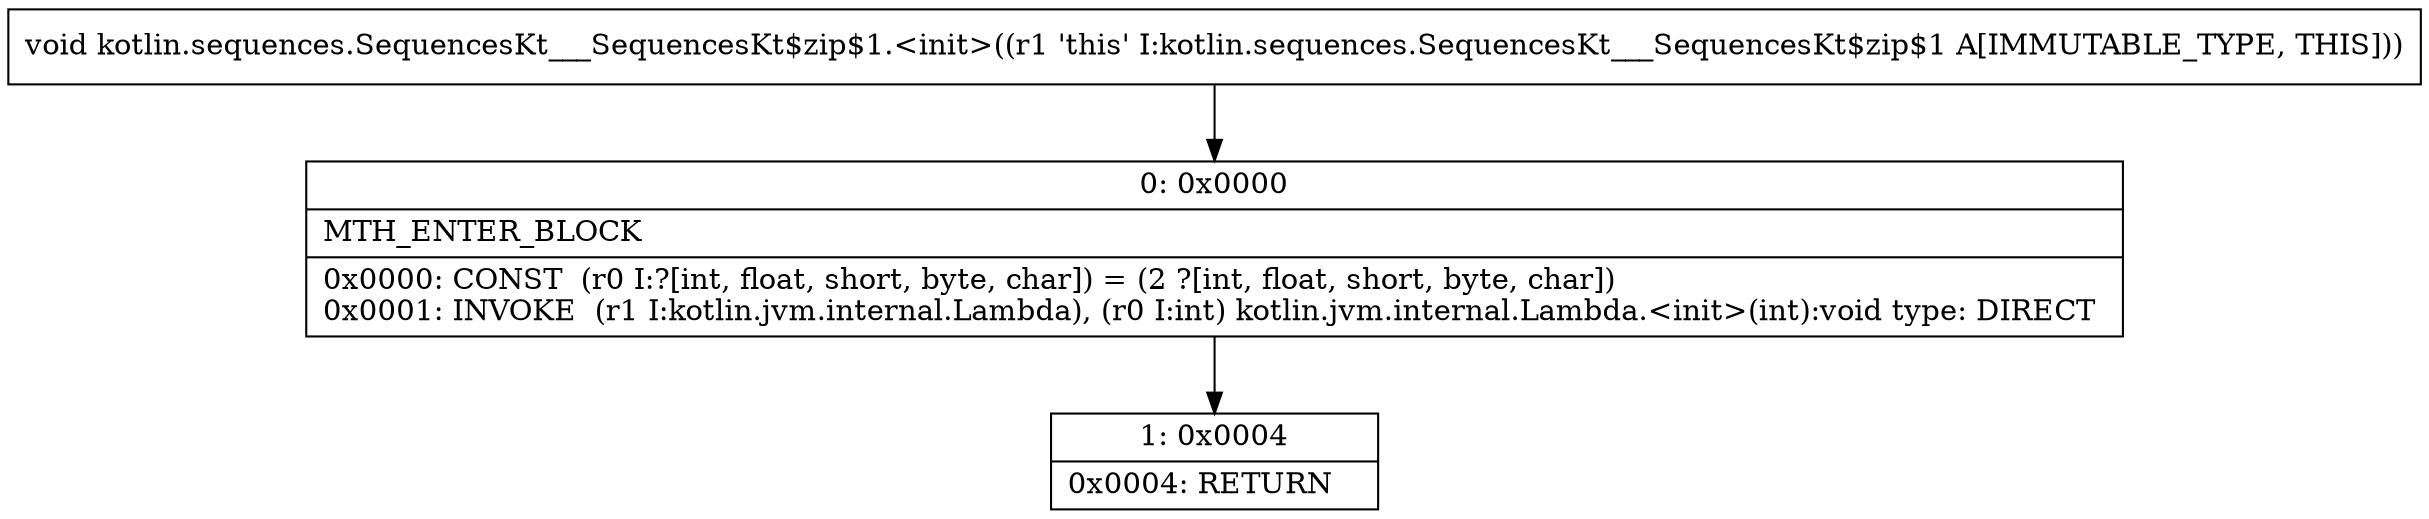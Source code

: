 digraph "CFG forkotlin.sequences.SequencesKt___SequencesKt$zip$1.\<init\>()V" {
Node_0 [shape=record,label="{0\:\ 0x0000|MTH_ENTER_BLOCK\l|0x0000: CONST  (r0 I:?[int, float, short, byte, char]) = (2 ?[int, float, short, byte, char]) \l0x0001: INVOKE  (r1 I:kotlin.jvm.internal.Lambda), (r0 I:int) kotlin.jvm.internal.Lambda.\<init\>(int):void type: DIRECT \l}"];
Node_1 [shape=record,label="{1\:\ 0x0004|0x0004: RETURN   \l}"];
MethodNode[shape=record,label="{void kotlin.sequences.SequencesKt___SequencesKt$zip$1.\<init\>((r1 'this' I:kotlin.sequences.SequencesKt___SequencesKt$zip$1 A[IMMUTABLE_TYPE, THIS])) }"];
MethodNode -> Node_0;
Node_0 -> Node_1;
}

